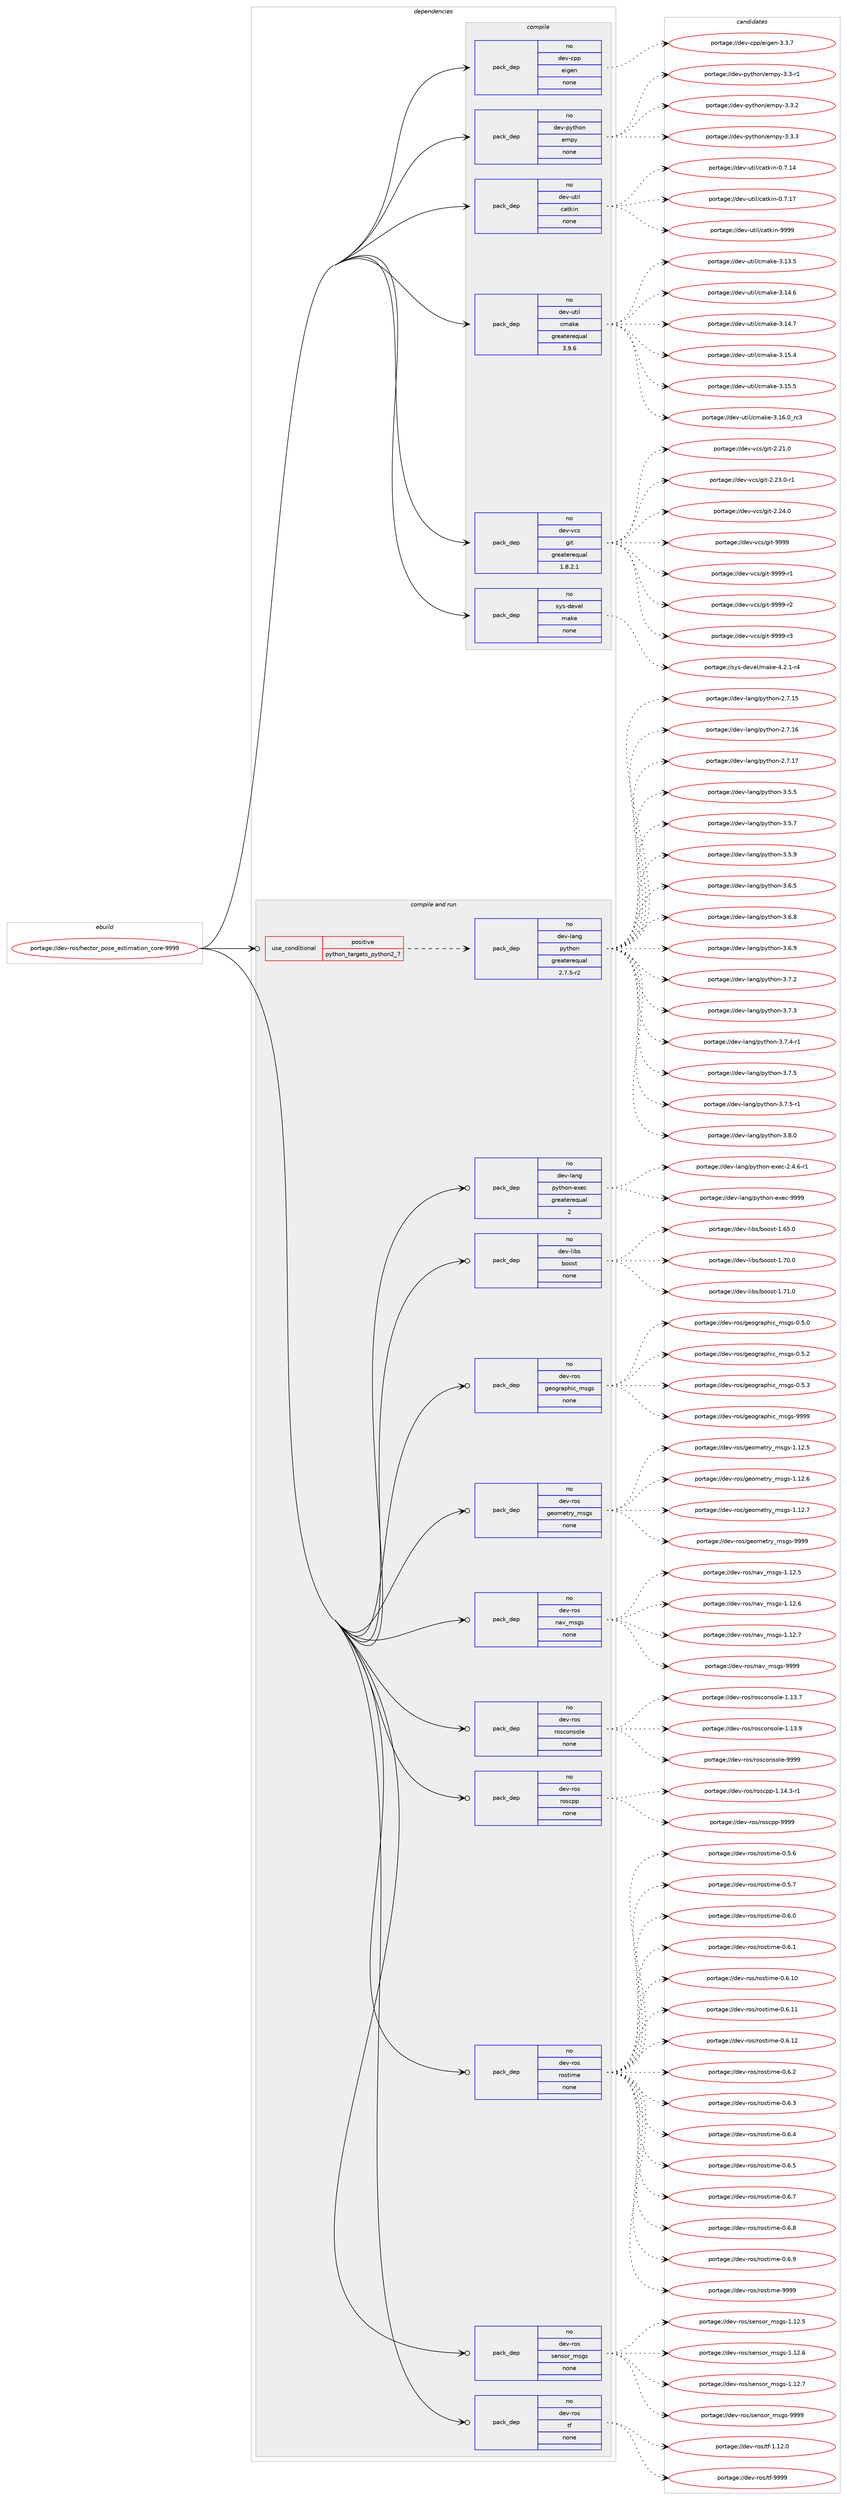 digraph prolog {

# *************
# Graph options
# *************

newrank=true;
concentrate=true;
compound=true;
graph [rankdir=LR,fontname=Helvetica,fontsize=10,ranksep=1.5];#, ranksep=2.5, nodesep=0.2];
edge  [arrowhead=vee];
node  [fontname=Helvetica,fontsize=10];

# **********
# The ebuild
# **********

subgraph cluster_leftcol {
color=gray;
rank=same;
label=<<i>ebuild</i>>;
id [label="portage://dev-ros/hector_pose_estimation_core-9999", color=red, width=4, href="../dev-ros/hector_pose_estimation_core-9999.svg"];
}

# ****************
# The dependencies
# ****************

subgraph cluster_midcol {
color=gray;
label=<<i>dependencies</i>>;
subgraph cluster_compile {
fillcolor="#eeeeee";
style=filled;
label=<<i>compile</i>>;
subgraph pack142716 {
dependency188954 [label=<<TABLE BORDER="0" CELLBORDER="1" CELLSPACING="0" CELLPADDING="4" WIDTH="220"><TR><TD ROWSPAN="6" CELLPADDING="30">pack_dep</TD></TR><TR><TD WIDTH="110">no</TD></TR><TR><TD>dev-cpp</TD></TR><TR><TD>eigen</TD></TR><TR><TD>none</TD></TR><TR><TD></TD></TR></TABLE>>, shape=none, color=blue];
}
id:e -> dependency188954:w [weight=20,style="solid",arrowhead="vee"];
subgraph pack142717 {
dependency188955 [label=<<TABLE BORDER="0" CELLBORDER="1" CELLSPACING="0" CELLPADDING="4" WIDTH="220"><TR><TD ROWSPAN="6" CELLPADDING="30">pack_dep</TD></TR><TR><TD WIDTH="110">no</TD></TR><TR><TD>dev-python</TD></TR><TR><TD>empy</TD></TR><TR><TD>none</TD></TR><TR><TD></TD></TR></TABLE>>, shape=none, color=blue];
}
id:e -> dependency188955:w [weight=20,style="solid",arrowhead="vee"];
subgraph pack142718 {
dependency188956 [label=<<TABLE BORDER="0" CELLBORDER="1" CELLSPACING="0" CELLPADDING="4" WIDTH="220"><TR><TD ROWSPAN="6" CELLPADDING="30">pack_dep</TD></TR><TR><TD WIDTH="110">no</TD></TR><TR><TD>dev-util</TD></TR><TR><TD>catkin</TD></TR><TR><TD>none</TD></TR><TR><TD></TD></TR></TABLE>>, shape=none, color=blue];
}
id:e -> dependency188956:w [weight=20,style="solid",arrowhead="vee"];
subgraph pack142719 {
dependency188957 [label=<<TABLE BORDER="0" CELLBORDER="1" CELLSPACING="0" CELLPADDING="4" WIDTH="220"><TR><TD ROWSPAN="6" CELLPADDING="30">pack_dep</TD></TR><TR><TD WIDTH="110">no</TD></TR><TR><TD>dev-util</TD></TR><TR><TD>cmake</TD></TR><TR><TD>greaterequal</TD></TR><TR><TD>3.9.6</TD></TR></TABLE>>, shape=none, color=blue];
}
id:e -> dependency188957:w [weight=20,style="solid",arrowhead="vee"];
subgraph pack142720 {
dependency188958 [label=<<TABLE BORDER="0" CELLBORDER="1" CELLSPACING="0" CELLPADDING="4" WIDTH="220"><TR><TD ROWSPAN="6" CELLPADDING="30">pack_dep</TD></TR><TR><TD WIDTH="110">no</TD></TR><TR><TD>dev-vcs</TD></TR><TR><TD>git</TD></TR><TR><TD>greaterequal</TD></TR><TR><TD>1.8.2.1</TD></TR></TABLE>>, shape=none, color=blue];
}
id:e -> dependency188958:w [weight=20,style="solid",arrowhead="vee"];
subgraph pack142721 {
dependency188959 [label=<<TABLE BORDER="0" CELLBORDER="1" CELLSPACING="0" CELLPADDING="4" WIDTH="220"><TR><TD ROWSPAN="6" CELLPADDING="30">pack_dep</TD></TR><TR><TD WIDTH="110">no</TD></TR><TR><TD>sys-devel</TD></TR><TR><TD>make</TD></TR><TR><TD>none</TD></TR><TR><TD></TD></TR></TABLE>>, shape=none, color=blue];
}
id:e -> dependency188959:w [weight=20,style="solid",arrowhead="vee"];
}
subgraph cluster_compileandrun {
fillcolor="#eeeeee";
style=filled;
label=<<i>compile and run</i>>;
subgraph cond42810 {
dependency188960 [label=<<TABLE BORDER="0" CELLBORDER="1" CELLSPACING="0" CELLPADDING="4"><TR><TD ROWSPAN="3" CELLPADDING="10">use_conditional</TD></TR><TR><TD>positive</TD></TR><TR><TD>python_targets_python2_7</TD></TR></TABLE>>, shape=none, color=red];
subgraph pack142722 {
dependency188961 [label=<<TABLE BORDER="0" CELLBORDER="1" CELLSPACING="0" CELLPADDING="4" WIDTH="220"><TR><TD ROWSPAN="6" CELLPADDING="30">pack_dep</TD></TR><TR><TD WIDTH="110">no</TD></TR><TR><TD>dev-lang</TD></TR><TR><TD>python</TD></TR><TR><TD>greaterequal</TD></TR><TR><TD>2.7.5-r2</TD></TR></TABLE>>, shape=none, color=blue];
}
dependency188960:e -> dependency188961:w [weight=20,style="dashed",arrowhead="vee"];
}
id:e -> dependency188960:w [weight=20,style="solid",arrowhead="odotvee"];
subgraph pack142723 {
dependency188962 [label=<<TABLE BORDER="0" CELLBORDER="1" CELLSPACING="0" CELLPADDING="4" WIDTH="220"><TR><TD ROWSPAN="6" CELLPADDING="30">pack_dep</TD></TR><TR><TD WIDTH="110">no</TD></TR><TR><TD>dev-lang</TD></TR><TR><TD>python-exec</TD></TR><TR><TD>greaterequal</TD></TR><TR><TD>2</TD></TR></TABLE>>, shape=none, color=blue];
}
id:e -> dependency188962:w [weight=20,style="solid",arrowhead="odotvee"];
subgraph pack142724 {
dependency188963 [label=<<TABLE BORDER="0" CELLBORDER="1" CELLSPACING="0" CELLPADDING="4" WIDTH="220"><TR><TD ROWSPAN="6" CELLPADDING="30">pack_dep</TD></TR><TR><TD WIDTH="110">no</TD></TR><TR><TD>dev-libs</TD></TR><TR><TD>boost</TD></TR><TR><TD>none</TD></TR><TR><TD></TD></TR></TABLE>>, shape=none, color=blue];
}
id:e -> dependency188963:w [weight=20,style="solid",arrowhead="odotvee"];
subgraph pack142725 {
dependency188964 [label=<<TABLE BORDER="0" CELLBORDER="1" CELLSPACING="0" CELLPADDING="4" WIDTH="220"><TR><TD ROWSPAN="6" CELLPADDING="30">pack_dep</TD></TR><TR><TD WIDTH="110">no</TD></TR><TR><TD>dev-ros</TD></TR><TR><TD>geographic_msgs</TD></TR><TR><TD>none</TD></TR><TR><TD></TD></TR></TABLE>>, shape=none, color=blue];
}
id:e -> dependency188964:w [weight=20,style="solid",arrowhead="odotvee"];
subgraph pack142726 {
dependency188965 [label=<<TABLE BORDER="0" CELLBORDER="1" CELLSPACING="0" CELLPADDING="4" WIDTH="220"><TR><TD ROWSPAN="6" CELLPADDING="30">pack_dep</TD></TR><TR><TD WIDTH="110">no</TD></TR><TR><TD>dev-ros</TD></TR><TR><TD>geometry_msgs</TD></TR><TR><TD>none</TD></TR><TR><TD></TD></TR></TABLE>>, shape=none, color=blue];
}
id:e -> dependency188965:w [weight=20,style="solid",arrowhead="odotvee"];
subgraph pack142727 {
dependency188966 [label=<<TABLE BORDER="0" CELLBORDER="1" CELLSPACING="0" CELLPADDING="4" WIDTH="220"><TR><TD ROWSPAN="6" CELLPADDING="30">pack_dep</TD></TR><TR><TD WIDTH="110">no</TD></TR><TR><TD>dev-ros</TD></TR><TR><TD>nav_msgs</TD></TR><TR><TD>none</TD></TR><TR><TD></TD></TR></TABLE>>, shape=none, color=blue];
}
id:e -> dependency188966:w [weight=20,style="solid",arrowhead="odotvee"];
subgraph pack142728 {
dependency188967 [label=<<TABLE BORDER="0" CELLBORDER="1" CELLSPACING="0" CELLPADDING="4" WIDTH="220"><TR><TD ROWSPAN="6" CELLPADDING="30">pack_dep</TD></TR><TR><TD WIDTH="110">no</TD></TR><TR><TD>dev-ros</TD></TR><TR><TD>rosconsole</TD></TR><TR><TD>none</TD></TR><TR><TD></TD></TR></TABLE>>, shape=none, color=blue];
}
id:e -> dependency188967:w [weight=20,style="solid",arrowhead="odotvee"];
subgraph pack142729 {
dependency188968 [label=<<TABLE BORDER="0" CELLBORDER="1" CELLSPACING="0" CELLPADDING="4" WIDTH="220"><TR><TD ROWSPAN="6" CELLPADDING="30">pack_dep</TD></TR><TR><TD WIDTH="110">no</TD></TR><TR><TD>dev-ros</TD></TR><TR><TD>roscpp</TD></TR><TR><TD>none</TD></TR><TR><TD></TD></TR></TABLE>>, shape=none, color=blue];
}
id:e -> dependency188968:w [weight=20,style="solid",arrowhead="odotvee"];
subgraph pack142730 {
dependency188969 [label=<<TABLE BORDER="0" CELLBORDER="1" CELLSPACING="0" CELLPADDING="4" WIDTH="220"><TR><TD ROWSPAN="6" CELLPADDING="30">pack_dep</TD></TR><TR><TD WIDTH="110">no</TD></TR><TR><TD>dev-ros</TD></TR><TR><TD>rostime</TD></TR><TR><TD>none</TD></TR><TR><TD></TD></TR></TABLE>>, shape=none, color=blue];
}
id:e -> dependency188969:w [weight=20,style="solid",arrowhead="odotvee"];
subgraph pack142731 {
dependency188970 [label=<<TABLE BORDER="0" CELLBORDER="1" CELLSPACING="0" CELLPADDING="4" WIDTH="220"><TR><TD ROWSPAN="6" CELLPADDING="30">pack_dep</TD></TR><TR><TD WIDTH="110">no</TD></TR><TR><TD>dev-ros</TD></TR><TR><TD>sensor_msgs</TD></TR><TR><TD>none</TD></TR><TR><TD></TD></TR></TABLE>>, shape=none, color=blue];
}
id:e -> dependency188970:w [weight=20,style="solid",arrowhead="odotvee"];
subgraph pack142732 {
dependency188971 [label=<<TABLE BORDER="0" CELLBORDER="1" CELLSPACING="0" CELLPADDING="4" WIDTH="220"><TR><TD ROWSPAN="6" CELLPADDING="30">pack_dep</TD></TR><TR><TD WIDTH="110">no</TD></TR><TR><TD>dev-ros</TD></TR><TR><TD>tf</TD></TR><TR><TD>none</TD></TR><TR><TD></TD></TR></TABLE>>, shape=none, color=blue];
}
id:e -> dependency188971:w [weight=20,style="solid",arrowhead="odotvee"];
}
subgraph cluster_run {
fillcolor="#eeeeee";
style=filled;
label=<<i>run</i>>;
}
}

# **************
# The candidates
# **************

subgraph cluster_choices {
rank=same;
color=gray;
label=<<i>candidates</i>>;

subgraph choice142716 {
color=black;
nodesep=1;
choiceportage100101118459911211247101105103101110455146514655 [label="portage://dev-cpp/eigen-3.3.7", color=red, width=4,href="../dev-cpp/eigen-3.3.7.svg"];
dependency188954:e -> choiceportage100101118459911211247101105103101110455146514655:w [style=dotted,weight="100"];
}
subgraph choice142717 {
color=black;
nodesep=1;
choiceportage1001011184511212111610411111047101109112121455146514511449 [label="portage://dev-python/empy-3.3-r1", color=red, width=4,href="../dev-python/empy-3.3-r1.svg"];
choiceportage1001011184511212111610411111047101109112121455146514650 [label="portage://dev-python/empy-3.3.2", color=red, width=4,href="../dev-python/empy-3.3.2.svg"];
choiceportage1001011184511212111610411111047101109112121455146514651 [label="portage://dev-python/empy-3.3.3", color=red, width=4,href="../dev-python/empy-3.3.3.svg"];
dependency188955:e -> choiceportage1001011184511212111610411111047101109112121455146514511449:w [style=dotted,weight="100"];
dependency188955:e -> choiceportage1001011184511212111610411111047101109112121455146514650:w [style=dotted,weight="100"];
dependency188955:e -> choiceportage1001011184511212111610411111047101109112121455146514651:w [style=dotted,weight="100"];
}
subgraph choice142718 {
color=black;
nodesep=1;
choiceportage1001011184511711610510847999711610710511045484655464952 [label="portage://dev-util/catkin-0.7.14", color=red, width=4,href="../dev-util/catkin-0.7.14.svg"];
choiceportage1001011184511711610510847999711610710511045484655464955 [label="portage://dev-util/catkin-0.7.17", color=red, width=4,href="../dev-util/catkin-0.7.17.svg"];
choiceportage100101118451171161051084799971161071051104557575757 [label="portage://dev-util/catkin-9999", color=red, width=4,href="../dev-util/catkin-9999.svg"];
dependency188956:e -> choiceportage1001011184511711610510847999711610710511045484655464952:w [style=dotted,weight="100"];
dependency188956:e -> choiceportage1001011184511711610510847999711610710511045484655464955:w [style=dotted,weight="100"];
dependency188956:e -> choiceportage100101118451171161051084799971161071051104557575757:w [style=dotted,weight="100"];
}
subgraph choice142719 {
color=black;
nodesep=1;
choiceportage1001011184511711610510847991099710710145514649514653 [label="portage://dev-util/cmake-3.13.5", color=red, width=4,href="../dev-util/cmake-3.13.5.svg"];
choiceportage1001011184511711610510847991099710710145514649524654 [label="portage://dev-util/cmake-3.14.6", color=red, width=4,href="../dev-util/cmake-3.14.6.svg"];
choiceportage1001011184511711610510847991099710710145514649524655 [label="portage://dev-util/cmake-3.14.7", color=red, width=4,href="../dev-util/cmake-3.14.7.svg"];
choiceportage1001011184511711610510847991099710710145514649534652 [label="portage://dev-util/cmake-3.15.4", color=red, width=4,href="../dev-util/cmake-3.15.4.svg"];
choiceportage1001011184511711610510847991099710710145514649534653 [label="portage://dev-util/cmake-3.15.5", color=red, width=4,href="../dev-util/cmake-3.15.5.svg"];
choiceportage1001011184511711610510847991099710710145514649544648951149951 [label="portage://dev-util/cmake-3.16.0_rc3", color=red, width=4,href="../dev-util/cmake-3.16.0_rc3.svg"];
dependency188957:e -> choiceportage1001011184511711610510847991099710710145514649514653:w [style=dotted,weight="100"];
dependency188957:e -> choiceportage1001011184511711610510847991099710710145514649524654:w [style=dotted,weight="100"];
dependency188957:e -> choiceportage1001011184511711610510847991099710710145514649524655:w [style=dotted,weight="100"];
dependency188957:e -> choiceportage1001011184511711610510847991099710710145514649534652:w [style=dotted,weight="100"];
dependency188957:e -> choiceportage1001011184511711610510847991099710710145514649534653:w [style=dotted,weight="100"];
dependency188957:e -> choiceportage1001011184511711610510847991099710710145514649544648951149951:w [style=dotted,weight="100"];
}
subgraph choice142720 {
color=black;
nodesep=1;
choiceportage10010111845118991154710310511645504650494648 [label="portage://dev-vcs/git-2.21.0", color=red, width=4,href="../dev-vcs/git-2.21.0.svg"];
choiceportage100101118451189911547103105116455046505146484511449 [label="portage://dev-vcs/git-2.23.0-r1", color=red, width=4,href="../dev-vcs/git-2.23.0-r1.svg"];
choiceportage10010111845118991154710310511645504650524648 [label="portage://dev-vcs/git-2.24.0", color=red, width=4,href="../dev-vcs/git-2.24.0.svg"];
choiceportage1001011184511899115471031051164557575757 [label="portage://dev-vcs/git-9999", color=red, width=4,href="../dev-vcs/git-9999.svg"];
choiceportage10010111845118991154710310511645575757574511449 [label="portage://dev-vcs/git-9999-r1", color=red, width=4,href="../dev-vcs/git-9999-r1.svg"];
choiceportage10010111845118991154710310511645575757574511450 [label="portage://dev-vcs/git-9999-r2", color=red, width=4,href="../dev-vcs/git-9999-r2.svg"];
choiceportage10010111845118991154710310511645575757574511451 [label="portage://dev-vcs/git-9999-r3", color=red, width=4,href="../dev-vcs/git-9999-r3.svg"];
dependency188958:e -> choiceportage10010111845118991154710310511645504650494648:w [style=dotted,weight="100"];
dependency188958:e -> choiceportage100101118451189911547103105116455046505146484511449:w [style=dotted,weight="100"];
dependency188958:e -> choiceportage10010111845118991154710310511645504650524648:w [style=dotted,weight="100"];
dependency188958:e -> choiceportage1001011184511899115471031051164557575757:w [style=dotted,weight="100"];
dependency188958:e -> choiceportage10010111845118991154710310511645575757574511449:w [style=dotted,weight="100"];
dependency188958:e -> choiceportage10010111845118991154710310511645575757574511450:w [style=dotted,weight="100"];
dependency188958:e -> choiceportage10010111845118991154710310511645575757574511451:w [style=dotted,weight="100"];
}
subgraph choice142721 {
color=black;
nodesep=1;
choiceportage1151211154510010111810110847109971071014552465046494511452 [label="portage://sys-devel/make-4.2.1-r4", color=red, width=4,href="../sys-devel/make-4.2.1-r4.svg"];
dependency188959:e -> choiceportage1151211154510010111810110847109971071014552465046494511452:w [style=dotted,weight="100"];
}
subgraph choice142722 {
color=black;
nodesep=1;
choiceportage10010111845108971101034711212111610411111045504655464953 [label="portage://dev-lang/python-2.7.15", color=red, width=4,href="../dev-lang/python-2.7.15.svg"];
choiceportage10010111845108971101034711212111610411111045504655464954 [label="portage://dev-lang/python-2.7.16", color=red, width=4,href="../dev-lang/python-2.7.16.svg"];
choiceportage10010111845108971101034711212111610411111045504655464955 [label="portage://dev-lang/python-2.7.17", color=red, width=4,href="../dev-lang/python-2.7.17.svg"];
choiceportage100101118451089711010347112121116104111110455146534653 [label="portage://dev-lang/python-3.5.5", color=red, width=4,href="../dev-lang/python-3.5.5.svg"];
choiceportage100101118451089711010347112121116104111110455146534655 [label="portage://dev-lang/python-3.5.7", color=red, width=4,href="../dev-lang/python-3.5.7.svg"];
choiceportage100101118451089711010347112121116104111110455146534657 [label="portage://dev-lang/python-3.5.9", color=red, width=4,href="../dev-lang/python-3.5.9.svg"];
choiceportage100101118451089711010347112121116104111110455146544653 [label="portage://dev-lang/python-3.6.5", color=red, width=4,href="../dev-lang/python-3.6.5.svg"];
choiceportage100101118451089711010347112121116104111110455146544656 [label="portage://dev-lang/python-3.6.8", color=red, width=4,href="../dev-lang/python-3.6.8.svg"];
choiceportage100101118451089711010347112121116104111110455146544657 [label="portage://dev-lang/python-3.6.9", color=red, width=4,href="../dev-lang/python-3.6.9.svg"];
choiceportage100101118451089711010347112121116104111110455146554650 [label="portage://dev-lang/python-3.7.2", color=red, width=4,href="../dev-lang/python-3.7.2.svg"];
choiceportage100101118451089711010347112121116104111110455146554651 [label="portage://dev-lang/python-3.7.3", color=red, width=4,href="../dev-lang/python-3.7.3.svg"];
choiceportage1001011184510897110103471121211161041111104551465546524511449 [label="portage://dev-lang/python-3.7.4-r1", color=red, width=4,href="../dev-lang/python-3.7.4-r1.svg"];
choiceportage100101118451089711010347112121116104111110455146554653 [label="portage://dev-lang/python-3.7.5", color=red, width=4,href="../dev-lang/python-3.7.5.svg"];
choiceportage1001011184510897110103471121211161041111104551465546534511449 [label="portage://dev-lang/python-3.7.5-r1", color=red, width=4,href="../dev-lang/python-3.7.5-r1.svg"];
choiceportage100101118451089711010347112121116104111110455146564648 [label="portage://dev-lang/python-3.8.0", color=red, width=4,href="../dev-lang/python-3.8.0.svg"];
dependency188961:e -> choiceportage10010111845108971101034711212111610411111045504655464953:w [style=dotted,weight="100"];
dependency188961:e -> choiceportage10010111845108971101034711212111610411111045504655464954:w [style=dotted,weight="100"];
dependency188961:e -> choiceportage10010111845108971101034711212111610411111045504655464955:w [style=dotted,weight="100"];
dependency188961:e -> choiceportage100101118451089711010347112121116104111110455146534653:w [style=dotted,weight="100"];
dependency188961:e -> choiceportage100101118451089711010347112121116104111110455146534655:w [style=dotted,weight="100"];
dependency188961:e -> choiceportage100101118451089711010347112121116104111110455146534657:w [style=dotted,weight="100"];
dependency188961:e -> choiceportage100101118451089711010347112121116104111110455146544653:w [style=dotted,weight="100"];
dependency188961:e -> choiceportage100101118451089711010347112121116104111110455146544656:w [style=dotted,weight="100"];
dependency188961:e -> choiceportage100101118451089711010347112121116104111110455146544657:w [style=dotted,weight="100"];
dependency188961:e -> choiceportage100101118451089711010347112121116104111110455146554650:w [style=dotted,weight="100"];
dependency188961:e -> choiceportage100101118451089711010347112121116104111110455146554651:w [style=dotted,weight="100"];
dependency188961:e -> choiceportage1001011184510897110103471121211161041111104551465546524511449:w [style=dotted,weight="100"];
dependency188961:e -> choiceportage100101118451089711010347112121116104111110455146554653:w [style=dotted,weight="100"];
dependency188961:e -> choiceportage1001011184510897110103471121211161041111104551465546534511449:w [style=dotted,weight="100"];
dependency188961:e -> choiceportage100101118451089711010347112121116104111110455146564648:w [style=dotted,weight="100"];
}
subgraph choice142723 {
color=black;
nodesep=1;
choiceportage10010111845108971101034711212111610411111045101120101994550465246544511449 [label="portage://dev-lang/python-exec-2.4.6-r1", color=red, width=4,href="../dev-lang/python-exec-2.4.6-r1.svg"];
choiceportage10010111845108971101034711212111610411111045101120101994557575757 [label="portage://dev-lang/python-exec-9999", color=red, width=4,href="../dev-lang/python-exec-9999.svg"];
dependency188962:e -> choiceportage10010111845108971101034711212111610411111045101120101994550465246544511449:w [style=dotted,weight="100"];
dependency188962:e -> choiceportage10010111845108971101034711212111610411111045101120101994557575757:w [style=dotted,weight="100"];
}
subgraph choice142724 {
color=black;
nodesep=1;
choiceportage1001011184510810598115479811111111511645494654534648 [label="portage://dev-libs/boost-1.65.0", color=red, width=4,href="../dev-libs/boost-1.65.0.svg"];
choiceportage1001011184510810598115479811111111511645494655484648 [label="portage://dev-libs/boost-1.70.0", color=red, width=4,href="../dev-libs/boost-1.70.0.svg"];
choiceportage1001011184510810598115479811111111511645494655494648 [label="portage://dev-libs/boost-1.71.0", color=red, width=4,href="../dev-libs/boost-1.71.0.svg"];
dependency188963:e -> choiceportage1001011184510810598115479811111111511645494654534648:w [style=dotted,weight="100"];
dependency188963:e -> choiceportage1001011184510810598115479811111111511645494655484648:w [style=dotted,weight="100"];
dependency188963:e -> choiceportage1001011184510810598115479811111111511645494655494648:w [style=dotted,weight="100"];
}
subgraph choice142725 {
color=black;
nodesep=1;
choiceportage1001011184511411111547103101111103114971121041059995109115103115454846534648 [label="portage://dev-ros/geographic_msgs-0.5.0", color=red, width=4,href="../dev-ros/geographic_msgs-0.5.0.svg"];
choiceportage1001011184511411111547103101111103114971121041059995109115103115454846534650 [label="portage://dev-ros/geographic_msgs-0.5.2", color=red, width=4,href="../dev-ros/geographic_msgs-0.5.2.svg"];
choiceportage1001011184511411111547103101111103114971121041059995109115103115454846534651 [label="portage://dev-ros/geographic_msgs-0.5.3", color=red, width=4,href="../dev-ros/geographic_msgs-0.5.3.svg"];
choiceportage10010111845114111115471031011111031149711210410599951091151031154557575757 [label="portage://dev-ros/geographic_msgs-9999", color=red, width=4,href="../dev-ros/geographic_msgs-9999.svg"];
dependency188964:e -> choiceportage1001011184511411111547103101111103114971121041059995109115103115454846534648:w [style=dotted,weight="100"];
dependency188964:e -> choiceportage1001011184511411111547103101111103114971121041059995109115103115454846534650:w [style=dotted,weight="100"];
dependency188964:e -> choiceportage1001011184511411111547103101111103114971121041059995109115103115454846534651:w [style=dotted,weight="100"];
dependency188964:e -> choiceportage10010111845114111115471031011111031149711210410599951091151031154557575757:w [style=dotted,weight="100"];
}
subgraph choice142726 {
color=black;
nodesep=1;
choiceportage10010111845114111115471031011111091011161141219510911510311545494649504653 [label="portage://dev-ros/geometry_msgs-1.12.5", color=red, width=4,href="../dev-ros/geometry_msgs-1.12.5.svg"];
choiceportage10010111845114111115471031011111091011161141219510911510311545494649504654 [label="portage://dev-ros/geometry_msgs-1.12.6", color=red, width=4,href="../dev-ros/geometry_msgs-1.12.6.svg"];
choiceportage10010111845114111115471031011111091011161141219510911510311545494649504655 [label="portage://dev-ros/geometry_msgs-1.12.7", color=red, width=4,href="../dev-ros/geometry_msgs-1.12.7.svg"];
choiceportage1001011184511411111547103101111109101116114121951091151031154557575757 [label="portage://dev-ros/geometry_msgs-9999", color=red, width=4,href="../dev-ros/geometry_msgs-9999.svg"];
dependency188965:e -> choiceportage10010111845114111115471031011111091011161141219510911510311545494649504653:w [style=dotted,weight="100"];
dependency188965:e -> choiceportage10010111845114111115471031011111091011161141219510911510311545494649504654:w [style=dotted,weight="100"];
dependency188965:e -> choiceportage10010111845114111115471031011111091011161141219510911510311545494649504655:w [style=dotted,weight="100"];
dependency188965:e -> choiceportage1001011184511411111547103101111109101116114121951091151031154557575757:w [style=dotted,weight="100"];
}
subgraph choice142727 {
color=black;
nodesep=1;
choiceportage1001011184511411111547110971189510911510311545494649504653 [label="portage://dev-ros/nav_msgs-1.12.5", color=red, width=4,href="../dev-ros/nav_msgs-1.12.5.svg"];
choiceportage1001011184511411111547110971189510911510311545494649504654 [label="portage://dev-ros/nav_msgs-1.12.6", color=red, width=4,href="../dev-ros/nav_msgs-1.12.6.svg"];
choiceportage1001011184511411111547110971189510911510311545494649504655 [label="portage://dev-ros/nav_msgs-1.12.7", color=red, width=4,href="../dev-ros/nav_msgs-1.12.7.svg"];
choiceportage100101118451141111154711097118951091151031154557575757 [label="portage://dev-ros/nav_msgs-9999", color=red, width=4,href="../dev-ros/nav_msgs-9999.svg"];
dependency188966:e -> choiceportage1001011184511411111547110971189510911510311545494649504653:w [style=dotted,weight="100"];
dependency188966:e -> choiceportage1001011184511411111547110971189510911510311545494649504654:w [style=dotted,weight="100"];
dependency188966:e -> choiceportage1001011184511411111547110971189510911510311545494649504655:w [style=dotted,weight="100"];
dependency188966:e -> choiceportage100101118451141111154711097118951091151031154557575757:w [style=dotted,weight="100"];
}
subgraph choice142728 {
color=black;
nodesep=1;
choiceportage10010111845114111115471141111159911111011511110810145494649514655 [label="portage://dev-ros/rosconsole-1.13.7", color=red, width=4,href="../dev-ros/rosconsole-1.13.7.svg"];
choiceportage10010111845114111115471141111159911111011511110810145494649514657 [label="portage://dev-ros/rosconsole-1.13.9", color=red, width=4,href="../dev-ros/rosconsole-1.13.9.svg"];
choiceportage1001011184511411111547114111115991111101151111081014557575757 [label="portage://dev-ros/rosconsole-9999", color=red, width=4,href="../dev-ros/rosconsole-9999.svg"];
dependency188967:e -> choiceportage10010111845114111115471141111159911111011511110810145494649514655:w [style=dotted,weight="100"];
dependency188967:e -> choiceportage10010111845114111115471141111159911111011511110810145494649514657:w [style=dotted,weight="100"];
dependency188967:e -> choiceportage1001011184511411111547114111115991111101151111081014557575757:w [style=dotted,weight="100"];
}
subgraph choice142729 {
color=black;
nodesep=1;
choiceportage100101118451141111154711411111599112112454946495246514511449 [label="portage://dev-ros/roscpp-1.14.3-r1", color=red, width=4,href="../dev-ros/roscpp-1.14.3-r1.svg"];
choiceportage1001011184511411111547114111115991121124557575757 [label="portage://dev-ros/roscpp-9999", color=red, width=4,href="../dev-ros/roscpp-9999.svg"];
dependency188968:e -> choiceportage100101118451141111154711411111599112112454946495246514511449:w [style=dotted,weight="100"];
dependency188968:e -> choiceportage1001011184511411111547114111115991121124557575757:w [style=dotted,weight="100"];
}
subgraph choice142730 {
color=black;
nodesep=1;
choiceportage1001011184511411111547114111115116105109101454846534654 [label="portage://dev-ros/rostime-0.5.6", color=red, width=4,href="../dev-ros/rostime-0.5.6.svg"];
choiceportage1001011184511411111547114111115116105109101454846534655 [label="portage://dev-ros/rostime-0.5.7", color=red, width=4,href="../dev-ros/rostime-0.5.7.svg"];
choiceportage1001011184511411111547114111115116105109101454846544648 [label="portage://dev-ros/rostime-0.6.0", color=red, width=4,href="../dev-ros/rostime-0.6.0.svg"];
choiceportage1001011184511411111547114111115116105109101454846544649 [label="portage://dev-ros/rostime-0.6.1", color=red, width=4,href="../dev-ros/rostime-0.6.1.svg"];
choiceportage100101118451141111154711411111511610510910145484654464948 [label="portage://dev-ros/rostime-0.6.10", color=red, width=4,href="../dev-ros/rostime-0.6.10.svg"];
choiceportage100101118451141111154711411111511610510910145484654464949 [label="portage://dev-ros/rostime-0.6.11", color=red, width=4,href="../dev-ros/rostime-0.6.11.svg"];
choiceportage100101118451141111154711411111511610510910145484654464950 [label="portage://dev-ros/rostime-0.6.12", color=red, width=4,href="../dev-ros/rostime-0.6.12.svg"];
choiceportage1001011184511411111547114111115116105109101454846544650 [label="portage://dev-ros/rostime-0.6.2", color=red, width=4,href="../dev-ros/rostime-0.6.2.svg"];
choiceportage1001011184511411111547114111115116105109101454846544651 [label="portage://dev-ros/rostime-0.6.3", color=red, width=4,href="../dev-ros/rostime-0.6.3.svg"];
choiceportage1001011184511411111547114111115116105109101454846544652 [label="portage://dev-ros/rostime-0.6.4", color=red, width=4,href="../dev-ros/rostime-0.6.4.svg"];
choiceportage1001011184511411111547114111115116105109101454846544653 [label="portage://dev-ros/rostime-0.6.5", color=red, width=4,href="../dev-ros/rostime-0.6.5.svg"];
choiceportage1001011184511411111547114111115116105109101454846544655 [label="portage://dev-ros/rostime-0.6.7", color=red, width=4,href="../dev-ros/rostime-0.6.7.svg"];
choiceportage1001011184511411111547114111115116105109101454846544656 [label="portage://dev-ros/rostime-0.6.8", color=red, width=4,href="../dev-ros/rostime-0.6.8.svg"];
choiceportage1001011184511411111547114111115116105109101454846544657 [label="portage://dev-ros/rostime-0.6.9", color=red, width=4,href="../dev-ros/rostime-0.6.9.svg"];
choiceportage10010111845114111115471141111151161051091014557575757 [label="portage://dev-ros/rostime-9999", color=red, width=4,href="../dev-ros/rostime-9999.svg"];
dependency188969:e -> choiceportage1001011184511411111547114111115116105109101454846534654:w [style=dotted,weight="100"];
dependency188969:e -> choiceportage1001011184511411111547114111115116105109101454846534655:w [style=dotted,weight="100"];
dependency188969:e -> choiceportage1001011184511411111547114111115116105109101454846544648:w [style=dotted,weight="100"];
dependency188969:e -> choiceportage1001011184511411111547114111115116105109101454846544649:w [style=dotted,weight="100"];
dependency188969:e -> choiceportage100101118451141111154711411111511610510910145484654464948:w [style=dotted,weight="100"];
dependency188969:e -> choiceportage100101118451141111154711411111511610510910145484654464949:w [style=dotted,weight="100"];
dependency188969:e -> choiceportage100101118451141111154711411111511610510910145484654464950:w [style=dotted,weight="100"];
dependency188969:e -> choiceportage1001011184511411111547114111115116105109101454846544650:w [style=dotted,weight="100"];
dependency188969:e -> choiceportage1001011184511411111547114111115116105109101454846544651:w [style=dotted,weight="100"];
dependency188969:e -> choiceportage1001011184511411111547114111115116105109101454846544652:w [style=dotted,weight="100"];
dependency188969:e -> choiceportage1001011184511411111547114111115116105109101454846544653:w [style=dotted,weight="100"];
dependency188969:e -> choiceportage1001011184511411111547114111115116105109101454846544655:w [style=dotted,weight="100"];
dependency188969:e -> choiceportage1001011184511411111547114111115116105109101454846544656:w [style=dotted,weight="100"];
dependency188969:e -> choiceportage1001011184511411111547114111115116105109101454846544657:w [style=dotted,weight="100"];
dependency188969:e -> choiceportage10010111845114111115471141111151161051091014557575757:w [style=dotted,weight="100"];
}
subgraph choice142731 {
color=black;
nodesep=1;
choiceportage10010111845114111115471151011101151111149510911510311545494649504653 [label="portage://dev-ros/sensor_msgs-1.12.5", color=red, width=4,href="../dev-ros/sensor_msgs-1.12.5.svg"];
choiceportage10010111845114111115471151011101151111149510911510311545494649504654 [label="portage://dev-ros/sensor_msgs-1.12.6", color=red, width=4,href="../dev-ros/sensor_msgs-1.12.6.svg"];
choiceportage10010111845114111115471151011101151111149510911510311545494649504655 [label="portage://dev-ros/sensor_msgs-1.12.7", color=red, width=4,href="../dev-ros/sensor_msgs-1.12.7.svg"];
choiceportage1001011184511411111547115101110115111114951091151031154557575757 [label="portage://dev-ros/sensor_msgs-9999", color=red, width=4,href="../dev-ros/sensor_msgs-9999.svg"];
dependency188970:e -> choiceportage10010111845114111115471151011101151111149510911510311545494649504653:w [style=dotted,weight="100"];
dependency188970:e -> choiceportage10010111845114111115471151011101151111149510911510311545494649504654:w [style=dotted,weight="100"];
dependency188970:e -> choiceportage10010111845114111115471151011101151111149510911510311545494649504655:w [style=dotted,weight="100"];
dependency188970:e -> choiceportage1001011184511411111547115101110115111114951091151031154557575757:w [style=dotted,weight="100"];
}
subgraph choice142732 {
color=black;
nodesep=1;
choiceportage100101118451141111154711610245494649504648 [label="portage://dev-ros/tf-1.12.0", color=red, width=4,href="../dev-ros/tf-1.12.0.svg"];
choiceportage10010111845114111115471161024557575757 [label="portage://dev-ros/tf-9999", color=red, width=4,href="../dev-ros/tf-9999.svg"];
dependency188971:e -> choiceportage100101118451141111154711610245494649504648:w [style=dotted,weight="100"];
dependency188971:e -> choiceportage10010111845114111115471161024557575757:w [style=dotted,weight="100"];
}
}

}
